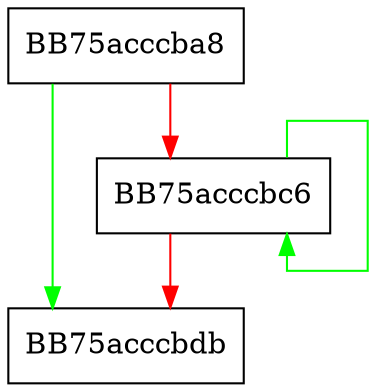 digraph put {
  node [shape="box"];
  graph [splines=ortho];
  BB75acccba8 -> BB75acccbdb [color="green"];
  BB75acccba8 -> BB75acccbc6 [color="red"];
  BB75acccbc6 -> BB75acccbc6 [color="green"];
  BB75acccbc6 -> BB75acccbdb [color="red"];
}
